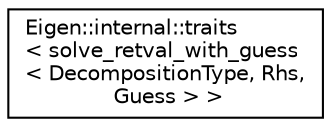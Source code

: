 digraph "Graphical Class Hierarchy"
{
  edge [fontname="Helvetica",fontsize="10",labelfontname="Helvetica",labelfontsize="10"];
  node [fontname="Helvetica",fontsize="10",shape=record];
  rankdir="LR";
  Node1 [label="Eigen::internal::traits\l\< solve_retval_with_guess\l\< DecompositionType, Rhs,\l Guess \> \>",height=0.2,width=0.4,color="black", fillcolor="white", style="filled",URL="$struct_eigen_1_1internal_1_1traits_3_01solve__retval__with__guess_3_01_decomposition_type_00_01_rhs_00_01_guess_01_4_01_4.html"];
}
